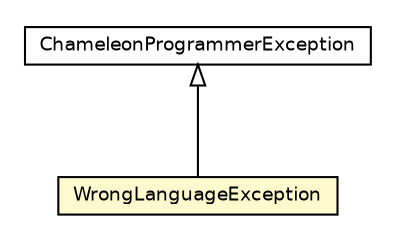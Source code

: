#!/usr/local/bin/dot
#
# Class diagram 
# Generated by UMLGraph version 5.2 (http://www.umlgraph.org/)
#

digraph G {
	edge [fontname="Helvetica",fontsize=10,labelfontname="Helvetica",labelfontsize=10];
	node [fontname="Helvetica",fontsize=10,shape=plaintext];
	nodesep=0.25;
	ranksep=0.5;
	// chameleon.core.element.ChameleonProgrammerException
	c9203 [label=<<table title="chameleon.core.element.ChameleonProgrammerException" border="0" cellborder="1" cellspacing="0" cellpadding="2" port="p" href="../element/ChameleonProgrammerException.html">
		<tr><td><table border="0" cellspacing="0" cellpadding="1">
<tr><td align="center" balign="center"> ChameleonProgrammerException </td></tr>
		</table></td></tr>
		</table>>, fontname="Helvetica", fontcolor="black", fontsize=9.0];
	// chameleon.core.language.WrongLanguageException
	c9218 [label=<<table title="chameleon.core.language.WrongLanguageException" border="0" cellborder="1" cellspacing="0" cellpadding="2" port="p" bgcolor="lemonChiffon" href="./WrongLanguageException.html">
		<tr><td><table border="0" cellspacing="0" cellpadding="1">
<tr><td align="center" balign="center"> WrongLanguageException </td></tr>
		</table></td></tr>
		</table>>, fontname="Helvetica", fontcolor="black", fontsize=9.0];
	//chameleon.core.language.WrongLanguageException extends chameleon.core.element.ChameleonProgrammerException
	c9203:p -> c9218:p [dir=back,arrowtail=empty];
}


